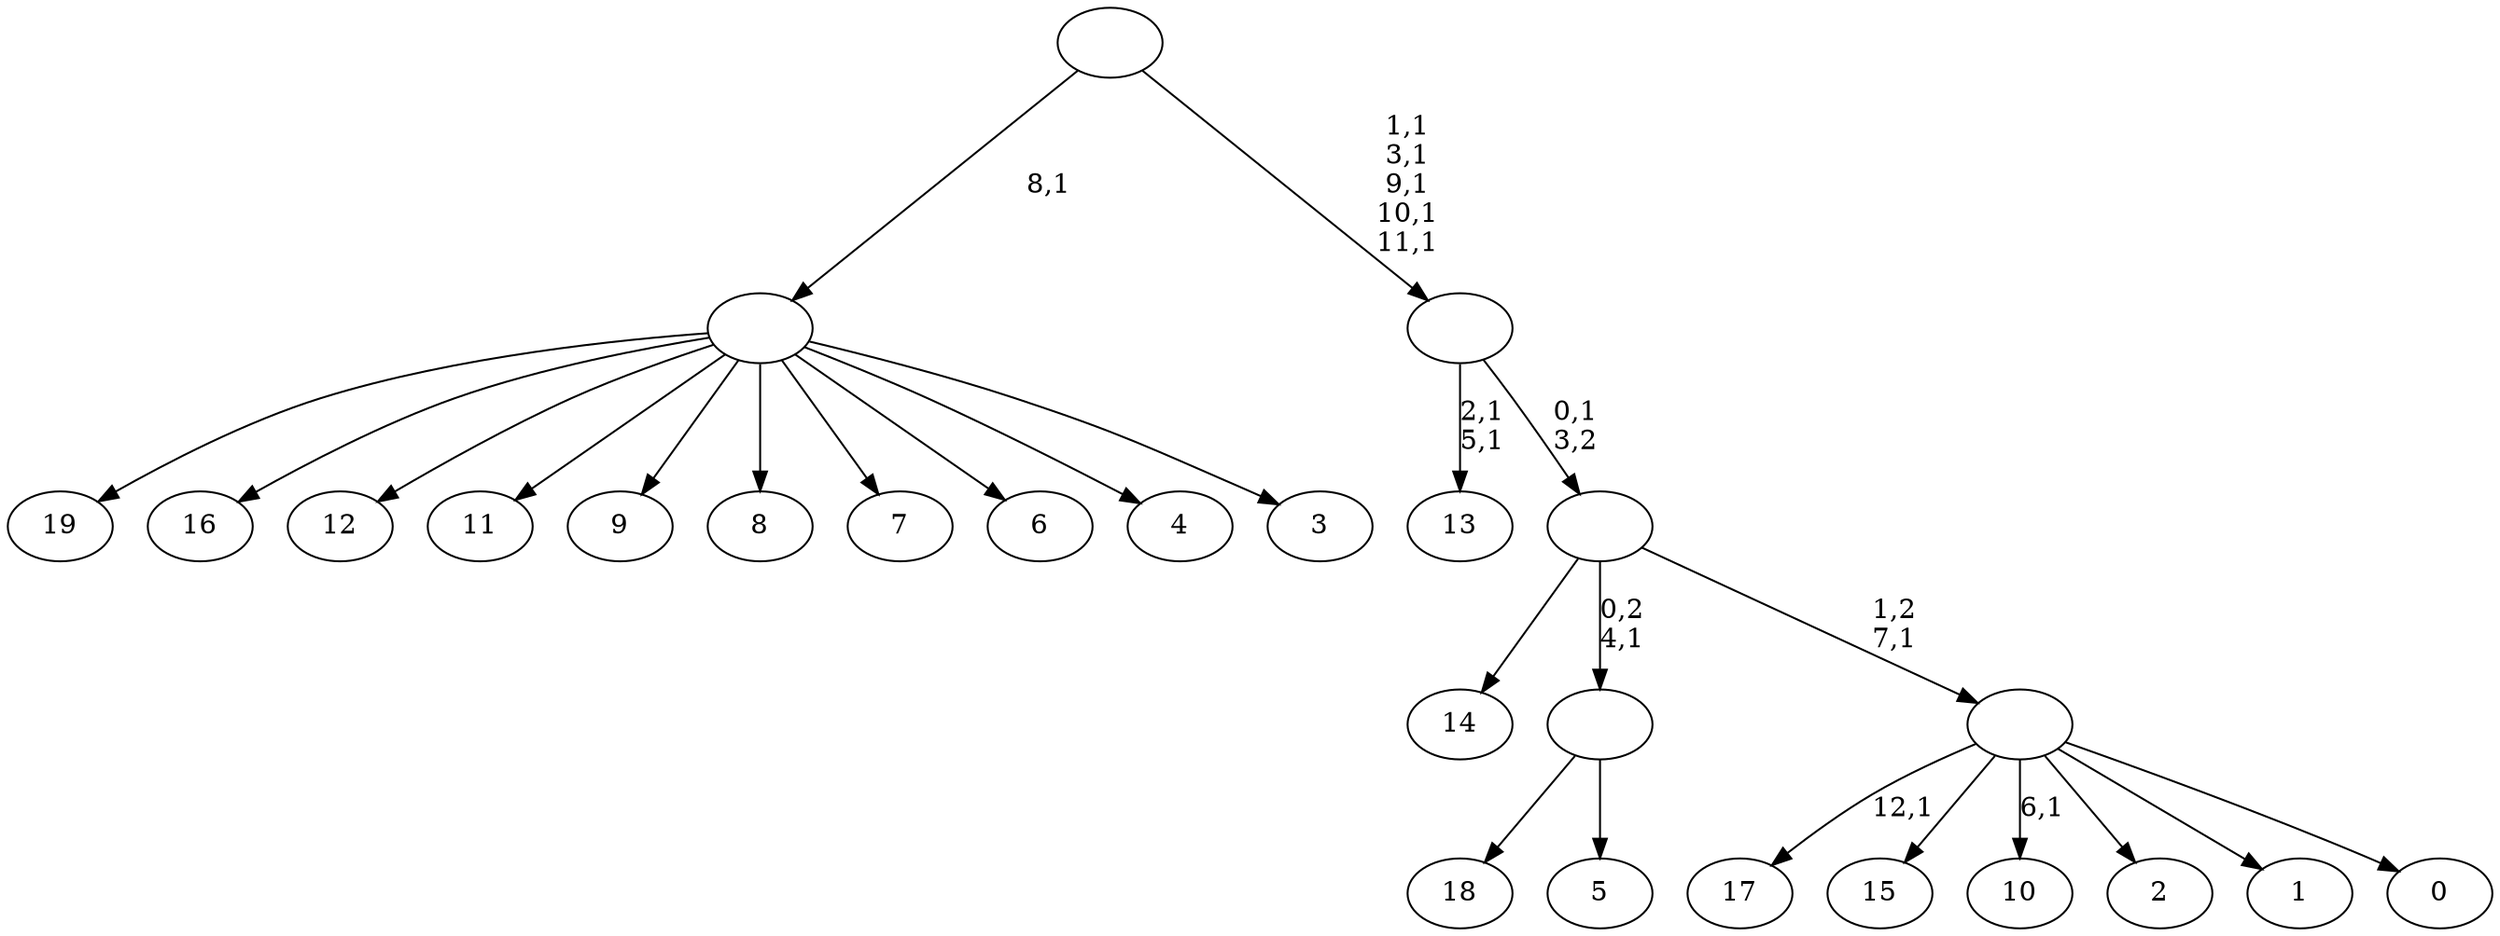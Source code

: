 digraph T {
	33 [label="19"]
	32 [label="18"]
	31 [label="17"]
	29 [label="16"]
	28 [label="15"]
	27 [label="14"]
	26 [label="13"]
	23 [label="12"]
	22 [label="11"]
	21 [label="10"]
	19 [label="9"]
	18 [label="8"]
	17 [label="7"]
	16 [label="6"]
	15 [label="5"]
	14 [label=""]
	13 [label="4"]
	12 [label="3"]
	11 [label=""]
	10 [label="2"]
	9 [label="1"]
	8 [label="0"]
	7 [label=""]
	6 [label=""]
	5 [label=""]
	0 [label=""]
	14 -> 32 [label=""]
	14 -> 15 [label=""]
	11 -> 33 [label=""]
	11 -> 29 [label=""]
	11 -> 23 [label=""]
	11 -> 22 [label=""]
	11 -> 19 [label=""]
	11 -> 18 [label=""]
	11 -> 17 [label=""]
	11 -> 16 [label=""]
	11 -> 13 [label=""]
	11 -> 12 [label=""]
	7 -> 21 [label="6,1"]
	7 -> 31 [label="12,1"]
	7 -> 28 [label=""]
	7 -> 10 [label=""]
	7 -> 9 [label=""]
	7 -> 8 [label=""]
	6 -> 27 [label=""]
	6 -> 14 [label="0,2\n4,1"]
	6 -> 7 [label="1,2\n7,1"]
	5 -> 26 [label="2,1\n5,1"]
	5 -> 6 [label="0,1\n3,2"]
	0 -> 5 [label="1,1\n3,1\n9,1\n10,1\n11,1"]
	0 -> 11 [label="8,1"]
}
